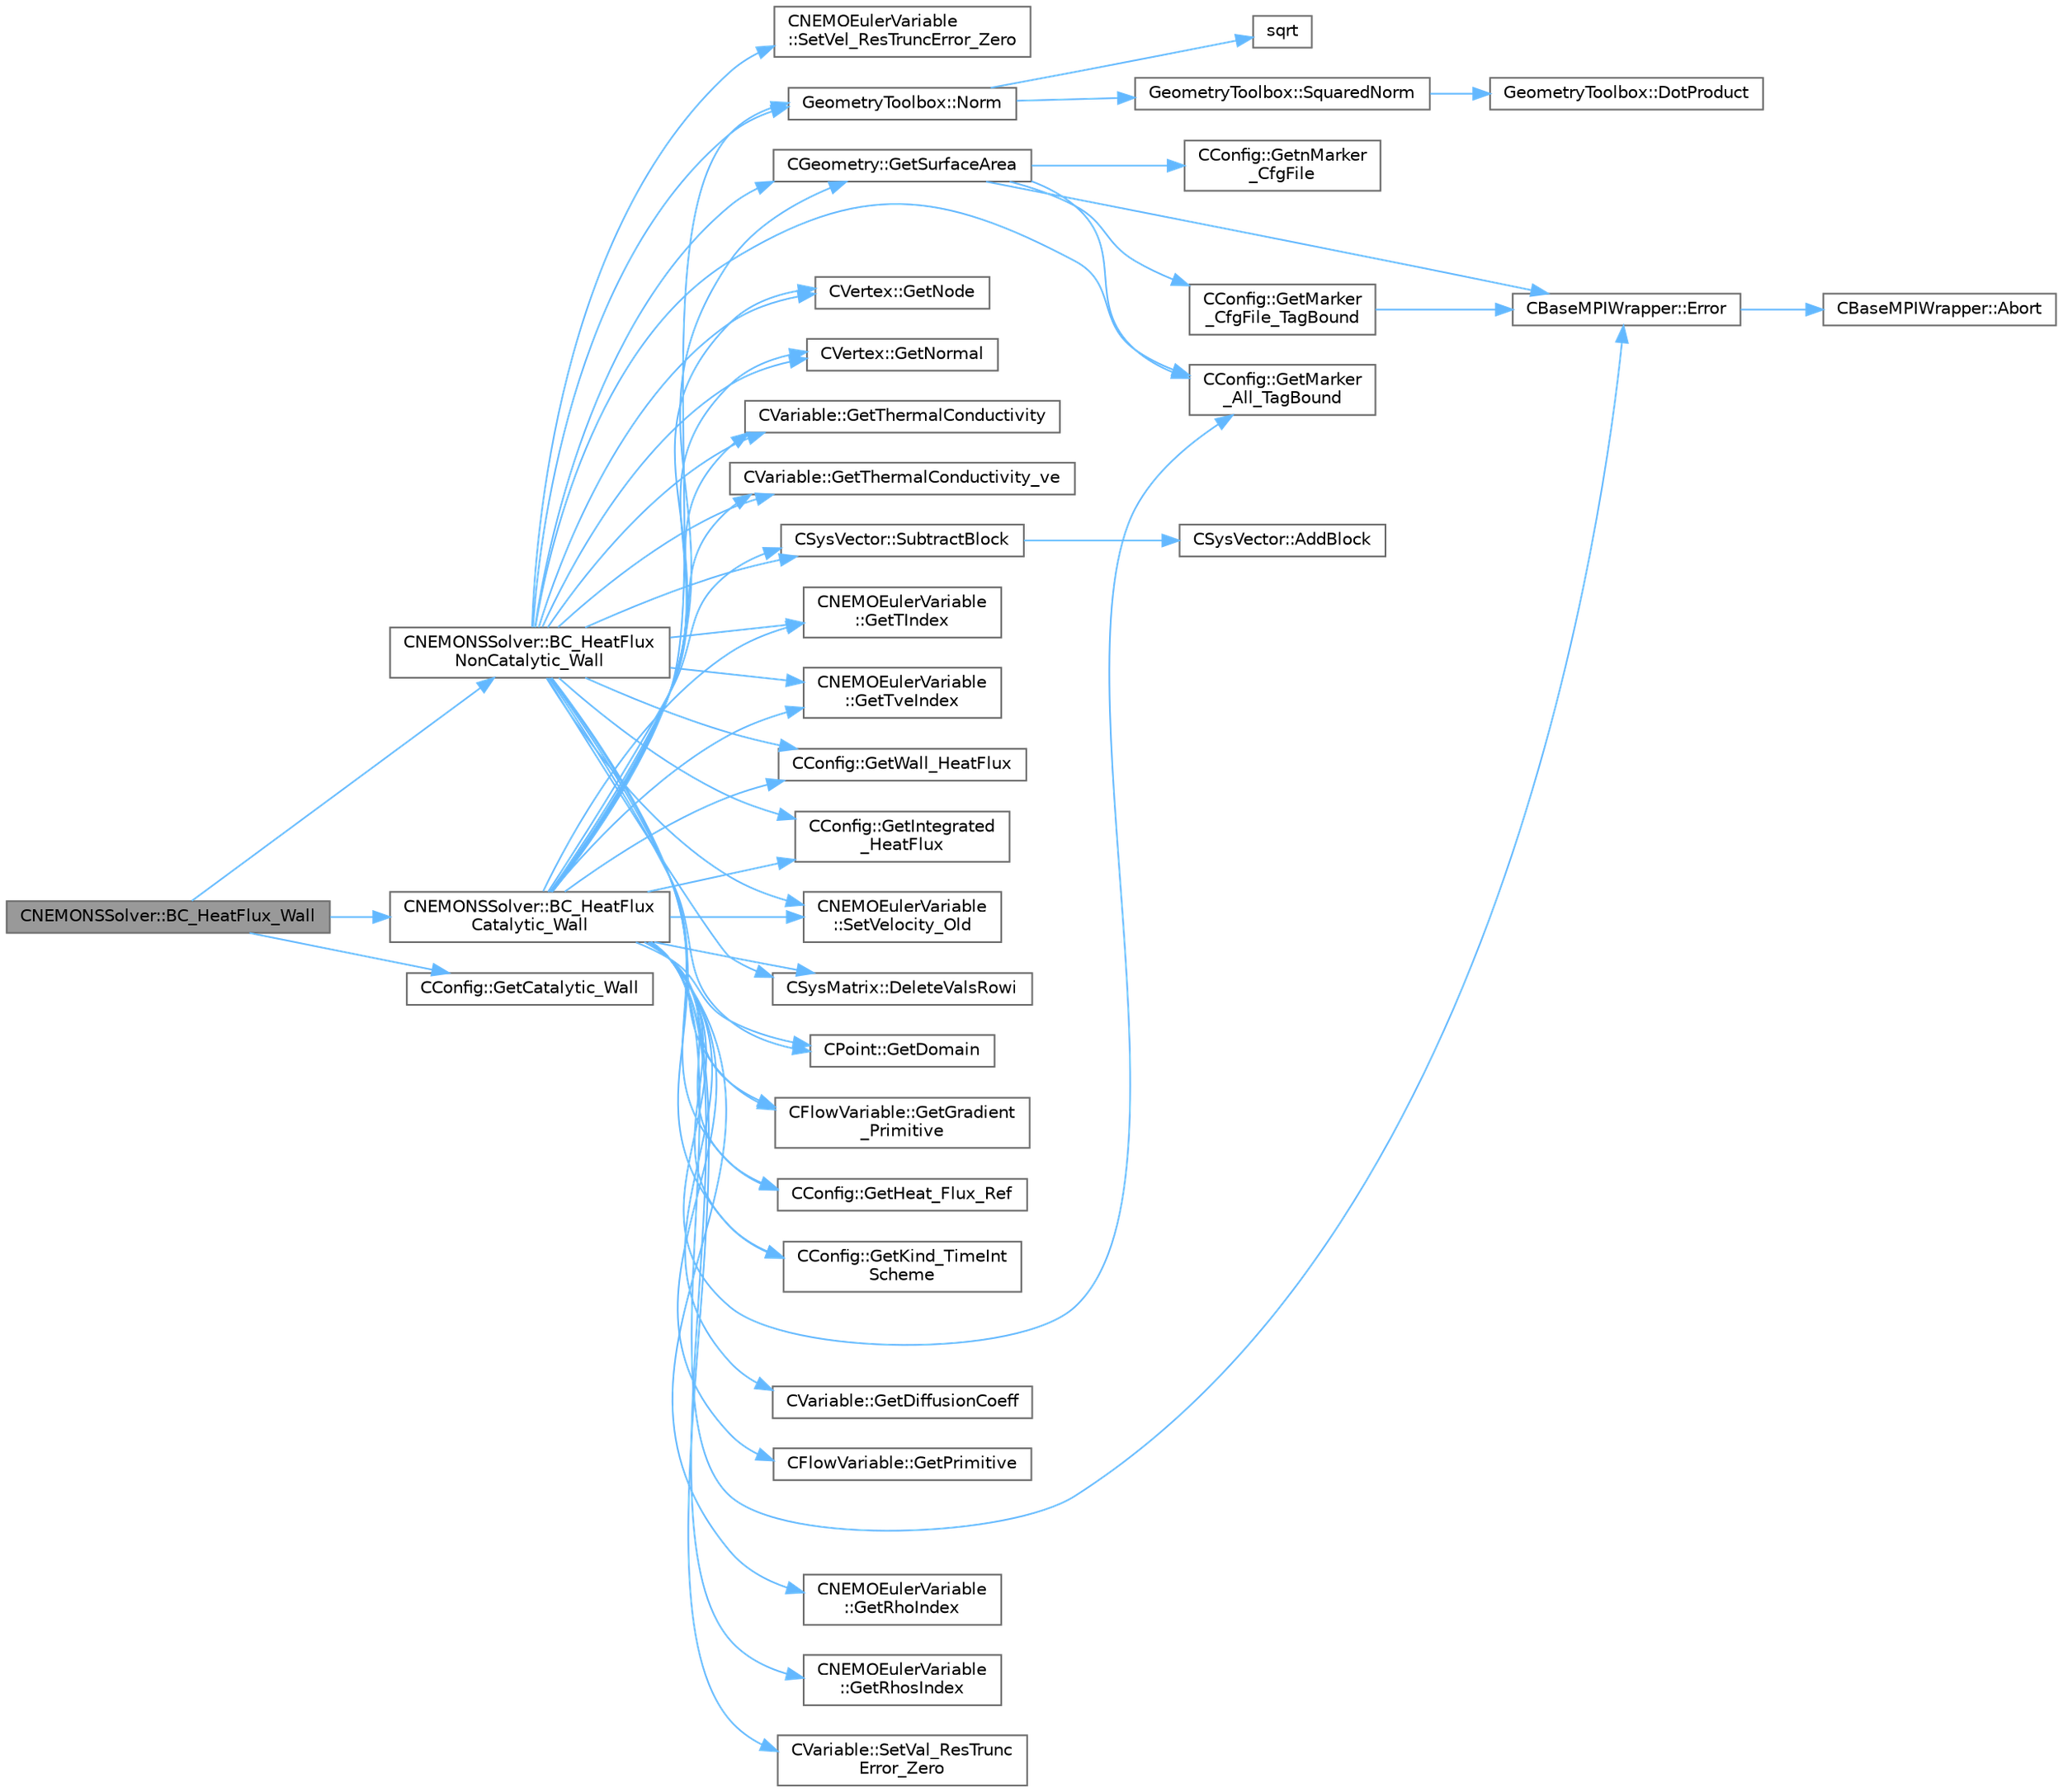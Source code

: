 digraph "CNEMONSSolver::BC_HeatFlux_Wall"
{
 // LATEX_PDF_SIZE
  bgcolor="transparent";
  edge [fontname=Helvetica,fontsize=10,labelfontname=Helvetica,labelfontsize=10];
  node [fontname=Helvetica,fontsize=10,shape=box,height=0.2,width=0.4];
  rankdir="LR";
  Node1 [id="Node000001",label="CNEMONSSolver::BC_HeatFlux_Wall",height=0.2,width=0.4,color="gray40", fillcolor="grey60", style="filled", fontcolor="black",tooltip="Impose a constant heat-flux condition at the wall."];
  Node1 -> Node2 [id="edge1_Node000001_Node000002",color="steelblue1",style="solid",tooltip=" "];
  Node2 [id="Node000002",label="CNEMONSSolver::BC_HeatFlux\lCatalytic_Wall",height=0.2,width=0.4,color="grey40", fillcolor="white", style="filled",URL="$classCNEMONSSolver.html#a1d9ff4495625b00bfbf46b3ad87c4167",tooltip="Impose a constant heat-flux condition at the wall."];
  Node2 -> Node3 [id="edge2_Node000002_Node000003",color="steelblue1",style="solid",tooltip=" "];
  Node3 [id="Node000003",label="CSysMatrix::DeleteValsRowi",height=0.2,width=0.4,color="grey40", fillcolor="white", style="filled",URL="$classCSysMatrix.html#a9473b0224c9b9a2749571db0bbd22a70",tooltip="Deletes the values of the row i of the sparse matrix."];
  Node2 -> Node4 [id="edge3_Node000002_Node000004",color="steelblue1",style="solid",tooltip=" "];
  Node4 [id="Node000004",label="CBaseMPIWrapper::Error",height=0.2,width=0.4,color="grey40", fillcolor="white", style="filled",URL="$classCBaseMPIWrapper.html#a04457c47629bda56704e6a8804833eeb",tooltip=" "];
  Node4 -> Node5 [id="edge4_Node000004_Node000005",color="steelblue1",style="solid",tooltip=" "];
  Node5 [id="Node000005",label="CBaseMPIWrapper::Abort",height=0.2,width=0.4,color="grey40", fillcolor="white", style="filled",URL="$classCBaseMPIWrapper.html#af7297d861dca86b45cf561b6ab642e8f",tooltip=" "];
  Node2 -> Node6 [id="edge5_Node000002_Node000006",color="steelblue1",style="solid",tooltip=" "];
  Node6 [id="Node000006",label="CVariable::GetDiffusionCoeff",height=0.2,width=0.4,color="grey40", fillcolor="white", style="filled",URL="$classCVariable.html#a2338a1f53582378fe18f882bc2fd5495",tooltip="A virtual member."];
  Node2 -> Node7 [id="edge6_Node000002_Node000007",color="steelblue1",style="solid",tooltip=" "];
  Node7 [id="Node000007",label="CPoint::GetDomain",height=0.2,width=0.4,color="grey40", fillcolor="white", style="filled",URL="$classCPoint.html#aa58a27b602e47ddcad22ae74a5c6bc81",tooltip="For parallel computation, its indicates if a point must be computed or not."];
  Node2 -> Node8 [id="edge7_Node000002_Node000008",color="steelblue1",style="solid",tooltip=" "];
  Node8 [id="Node000008",label="CFlowVariable::GetGradient\l_Primitive",height=0.2,width=0.4,color="grey40", fillcolor="white", style="filled",URL="$classCFlowVariable.html#a23eab98fe30de5f7cfff158eb929c24c",tooltip="Get the value of the primitive variables gradient."];
  Node2 -> Node9 [id="edge8_Node000002_Node000009",color="steelblue1",style="solid",tooltip=" "];
  Node9 [id="Node000009",label="CConfig::GetHeat_Flux_Ref",height=0.2,width=0.4,color="grey40", fillcolor="white", style="filled",URL="$classCConfig.html#ab99f4c81b2b9dd7e4b0f917ad8c5e829",tooltip="Get the reference value for the heat flux."];
  Node2 -> Node10 [id="edge9_Node000002_Node000010",color="steelblue1",style="solid",tooltip=" "];
  Node10 [id="Node000010",label="CConfig::GetIntegrated\l_HeatFlux",height=0.2,width=0.4,color="grey40", fillcolor="white", style="filled",URL="$classCConfig.html#ad4adfbe772b086c66cfb1889842c129b",tooltip="Check if values passed to the BC_HeatFlux-Routine are already integrated."];
  Node2 -> Node11 [id="edge10_Node000002_Node000011",color="steelblue1",style="solid",tooltip=" "];
  Node11 [id="Node000011",label="CConfig::GetKind_TimeInt\lScheme",height=0.2,width=0.4,color="grey40", fillcolor="white", style="filled",URL="$classCConfig.html#ad16f71356f146b530fb1fbb45444525c",tooltip="Get the kind of time integration method."];
  Node2 -> Node12 [id="edge11_Node000002_Node000012",color="steelblue1",style="solid",tooltip=" "];
  Node12 [id="Node000012",label="CConfig::GetMarker\l_All_TagBound",height=0.2,width=0.4,color="grey40", fillcolor="white", style="filled",URL="$classCConfig.html#ab8c9c1f45950a29355be4ff357049440",tooltip="Get the index of the surface defined in the geometry file."];
  Node2 -> Node13 [id="edge12_Node000002_Node000013",color="steelblue1",style="solid",tooltip=" "];
  Node13 [id="Node000013",label="CVertex::GetNode",height=0.2,width=0.4,color="grey40", fillcolor="white", style="filled",URL="$classCVertex.html#ad568da06e7191358d3a09a1bee71cdb5",tooltip="Get the node of the vertex."];
  Node2 -> Node14 [id="edge13_Node000002_Node000014",color="steelblue1",style="solid",tooltip=" "];
  Node14 [id="Node000014",label="CVertex::GetNormal",height=0.2,width=0.4,color="grey40", fillcolor="white", style="filled",URL="$classCVertex.html#a57cacfe764770e6c0e54c278cb584f7c",tooltip="Copy the the normal vector of a face."];
  Node2 -> Node15 [id="edge14_Node000002_Node000015",color="steelblue1",style="solid",tooltip=" "];
  Node15 [id="Node000015",label="CFlowVariable::GetPrimitive",height=0.2,width=0.4,color="grey40", fillcolor="white", style="filled",URL="$classCFlowVariable.html#a852271c741f1e7cdb1d391941266d344",tooltip="Get a primitive variable."];
  Node2 -> Node16 [id="edge15_Node000002_Node000016",color="steelblue1",style="solid",tooltip=" "];
  Node16 [id="Node000016",label="CNEMOEulerVariable\l::GetRhoIndex",height=0.2,width=0.4,color="grey40", fillcolor="white", style="filled",URL="$classCNEMOEulerVariable.html#a9abc604e06f90161a2658d99582d8a3b",tooltip="Retrieves the value of the total density in the primitive variable vector."];
  Node2 -> Node17 [id="edge16_Node000002_Node000017",color="steelblue1",style="solid",tooltip=" "];
  Node17 [id="Node000017",label="CNEMOEulerVariable\l::GetRhosIndex",height=0.2,width=0.4,color="grey40", fillcolor="white", style="filled",URL="$classCNEMOEulerVariable.html#a18cf86a19d9ee761bd0be1f90bcd2e33",tooltip="Retrieves the value of the species density in the primitive variable vector."];
  Node2 -> Node18 [id="edge17_Node000002_Node000018",color="steelblue1",style="solid",tooltip=" "];
  Node18 [id="Node000018",label="CGeometry::GetSurfaceArea",height=0.2,width=0.4,color="grey40", fillcolor="white", style="filled",URL="$classCGeometry.html#a505bc1b5469cd6742824fb5cba4afa40",tooltip="Get global Surface Area to a local marker."];
  Node18 -> Node4 [id="edge18_Node000018_Node000004",color="steelblue1",style="solid",tooltip=" "];
  Node18 -> Node12 [id="edge19_Node000018_Node000012",color="steelblue1",style="solid",tooltip=" "];
  Node18 -> Node19 [id="edge20_Node000018_Node000019",color="steelblue1",style="solid",tooltip=" "];
  Node19 [id="Node000019",label="CConfig::GetMarker\l_CfgFile_TagBound",height=0.2,width=0.4,color="grey40", fillcolor="white", style="filled",URL="$classCConfig.html#a20d0e92829df77a109242ea791a32489",tooltip="Get the index in the config information of the marker val_marker."];
  Node19 -> Node4 [id="edge21_Node000019_Node000004",color="steelblue1",style="solid",tooltip=" "];
  Node18 -> Node20 [id="edge22_Node000018_Node000020",color="steelblue1",style="solid",tooltip=" "];
  Node20 [id="Node000020",label="CConfig::GetnMarker\l_CfgFile",height=0.2,width=0.4,color="grey40", fillcolor="white", style="filled",URL="$classCConfig.html#a4c448120a31816c3593e5cfd9a76d1a1",tooltip="Get the total number of boundary markers in the config file."];
  Node2 -> Node21 [id="edge23_Node000002_Node000021",color="steelblue1",style="solid",tooltip=" "];
  Node21 [id="Node000021",label="CVariable::GetThermalConductivity",height=0.2,width=0.4,color="grey40", fillcolor="white", style="filled",URL="$classCVariable.html#a05aa9ee34c744629c72742c05ceab246",tooltip="A virtual member."];
  Node2 -> Node22 [id="edge24_Node000002_Node000022",color="steelblue1",style="solid",tooltip=" "];
  Node22 [id="Node000022",label="CVariable::GetThermalConductivity_ve",height=0.2,width=0.4,color="grey40", fillcolor="white", style="filled",URL="$classCVariable.html#aa5bded7c79dfd758ef3a45674e8d6c58",tooltip="A virtual member."];
  Node2 -> Node23 [id="edge25_Node000002_Node000023",color="steelblue1",style="solid",tooltip=" "];
  Node23 [id="Node000023",label="CNEMOEulerVariable\l::GetTIndex",height=0.2,width=0.4,color="grey40", fillcolor="white", style="filled",URL="$classCNEMOEulerVariable.html#af45e7025f7ed138b4c1e39d6a2521891",tooltip="Retrieves the value of the in temperature the primitive variable vector."];
  Node2 -> Node24 [id="edge26_Node000002_Node000024",color="steelblue1",style="solid",tooltip=" "];
  Node24 [id="Node000024",label="CNEMOEulerVariable\l::GetTveIndex",height=0.2,width=0.4,color="grey40", fillcolor="white", style="filled",URL="$classCNEMOEulerVariable.html#a7738e64c7df199868382c1af97ed9c89",tooltip="Retrieves the value of the vibe-elec temperature in the primitive variable vector."];
  Node2 -> Node25 [id="edge27_Node000002_Node000025",color="steelblue1",style="solid",tooltip=" "];
  Node25 [id="Node000025",label="CConfig::GetWall_HeatFlux",height=0.2,width=0.4,color="grey40", fillcolor="white", style="filled",URL="$classCConfig.html#a9c0d647f573e7e4404db808f3bbc2012",tooltip="Get the wall heat flux on a constant heat flux boundary."];
  Node2 -> Node26 [id="edge28_Node000002_Node000026",color="steelblue1",style="solid",tooltip=" "];
  Node26 [id="Node000026",label="GeometryToolbox::Norm",height=0.2,width=0.4,color="grey40", fillcolor="white", style="filled",URL="$group__GeometryToolbox.html#gad8b24e50333c9a8378f7abf18222f36a",tooltip=" "];
  Node26 -> Node27 [id="edge29_Node000026_Node000027",color="steelblue1",style="solid",tooltip=" "];
  Node27 [id="Node000027",label="sqrt",height=0.2,width=0.4,color="grey40", fillcolor="white", style="filled",URL="$group__SIMD.html#ga54a1925ab40fb4249ea255072520de35",tooltip=" "];
  Node26 -> Node28 [id="edge30_Node000026_Node000028",color="steelblue1",style="solid",tooltip=" "];
  Node28 [id="Node000028",label="GeometryToolbox::SquaredNorm",height=0.2,width=0.4,color="grey40", fillcolor="white", style="filled",URL="$group__GeometryToolbox.html#ga98c9b9314cc6352c9bba49b8cfb4b056",tooltip=" "];
  Node28 -> Node29 [id="edge31_Node000028_Node000029",color="steelblue1",style="solid",tooltip=" "];
  Node29 [id="Node000029",label="GeometryToolbox::DotProduct",height=0.2,width=0.4,color="grey40", fillcolor="white", style="filled",URL="$group__GeometryToolbox.html#ga7ec3e1e20fab73dbf0159fe38492cc89",tooltip=" "];
  Node2 -> Node30 [id="edge32_Node000002_Node000030",color="steelblue1",style="solid",tooltip=" "];
  Node30 [id="Node000030",label="CVariable::SetVal_ResTrunc\lError_Zero",height=0.2,width=0.4,color="grey40", fillcolor="white", style="filled",URL="$classCVariable.html#a605163537b4fa563a7ce95054a8a332d",tooltip="Set the truncation error to zero."];
  Node2 -> Node31 [id="edge33_Node000002_Node000031",color="steelblue1",style="solid",tooltip=" "];
  Node31 [id="Node000031",label="CNEMOEulerVariable\l::SetVelocity_Old",height=0.2,width=0.4,color="grey40", fillcolor="white", style="filled",URL="$classCNEMOEulerVariable.html#a514bf0108b74ecc5c4cc5d768363d597",tooltip="Set the velocity vector from the old solution."];
  Node2 -> Node32 [id="edge34_Node000002_Node000032",color="steelblue1",style="solid",tooltip=" "];
  Node32 [id="Node000032",label="CSysVector::SubtractBlock",height=0.2,width=0.4,color="grey40", fillcolor="white", style="filled",URL="$classCSysVector.html#a71ea6ec1ebdb77535b976bb40e7659a6",tooltip="Subtract \"block\" from the vector, see AddBlock."];
  Node32 -> Node33 [id="edge35_Node000032_Node000033",color="steelblue1",style="solid",tooltip=" "];
  Node33 [id="Node000033",label="CSysVector::AddBlock",height=0.2,width=0.4,color="grey40", fillcolor="white", style="filled",URL="$classCSysVector.html#aa463275cba394503a9778529fdaa4494",tooltip="Add \"block\" to the vector, see SetBlock."];
  Node1 -> Node34 [id="edge36_Node000001_Node000034",color="steelblue1",style="solid",tooltip=" "];
  Node34 [id="Node000034",label="CNEMONSSolver::BC_HeatFlux\lNonCatalytic_Wall",height=0.2,width=0.4,color="grey40", fillcolor="white", style="filled",URL="$classCNEMONSSolver.html#acd1bedbd2a7588cfa7a86831d4c9dfc9",tooltip="Impose a constant heat-flux condition at the wall."];
  Node34 -> Node3 [id="edge37_Node000034_Node000003",color="steelblue1",style="solid",tooltip=" "];
  Node34 -> Node7 [id="edge38_Node000034_Node000007",color="steelblue1",style="solid",tooltip=" "];
  Node34 -> Node8 [id="edge39_Node000034_Node000008",color="steelblue1",style="solid",tooltip=" "];
  Node34 -> Node9 [id="edge40_Node000034_Node000009",color="steelblue1",style="solid",tooltip=" "];
  Node34 -> Node10 [id="edge41_Node000034_Node000010",color="steelblue1",style="solid",tooltip=" "];
  Node34 -> Node11 [id="edge42_Node000034_Node000011",color="steelblue1",style="solid",tooltip=" "];
  Node34 -> Node12 [id="edge43_Node000034_Node000012",color="steelblue1",style="solid",tooltip=" "];
  Node34 -> Node13 [id="edge44_Node000034_Node000013",color="steelblue1",style="solid",tooltip=" "];
  Node34 -> Node14 [id="edge45_Node000034_Node000014",color="steelblue1",style="solid",tooltip=" "];
  Node34 -> Node18 [id="edge46_Node000034_Node000018",color="steelblue1",style="solid",tooltip=" "];
  Node34 -> Node21 [id="edge47_Node000034_Node000021",color="steelblue1",style="solid",tooltip=" "];
  Node34 -> Node22 [id="edge48_Node000034_Node000022",color="steelblue1",style="solid",tooltip=" "];
  Node34 -> Node23 [id="edge49_Node000034_Node000023",color="steelblue1",style="solid",tooltip=" "];
  Node34 -> Node24 [id="edge50_Node000034_Node000024",color="steelblue1",style="solid",tooltip=" "];
  Node34 -> Node25 [id="edge51_Node000034_Node000025",color="steelblue1",style="solid",tooltip=" "];
  Node34 -> Node26 [id="edge52_Node000034_Node000026",color="steelblue1",style="solid",tooltip=" "];
  Node34 -> Node35 [id="edge53_Node000034_Node000035",color="steelblue1",style="solid",tooltip=" "];
  Node35 [id="Node000035",label="CNEMOEulerVariable\l::SetVel_ResTruncError_Zero",height=0.2,width=0.4,color="grey40", fillcolor="white", style="filled",URL="$classCNEMOEulerVariable.html#a5f420ed2a4e388fb0fad0f8379fc3423",tooltip="Set the momentum part of the truncation error to zero."];
  Node34 -> Node31 [id="edge54_Node000034_Node000031",color="steelblue1",style="solid",tooltip=" "];
  Node34 -> Node32 [id="edge55_Node000034_Node000032",color="steelblue1",style="solid",tooltip=" "];
  Node1 -> Node36 [id="edge56_Node000001_Node000036",color="steelblue1",style="solid",tooltip=" "];
  Node36 [id="Node000036",label="CConfig::GetCatalytic_Wall",height=0.2,width=0.4,color="grey40", fillcolor="white", style="filled",URL="$classCConfig.html#af55f72b198dca8a670616aa7ba5a5506",tooltip="Determines whether a marker with index iMarker is a catalytic boundary."];
}
